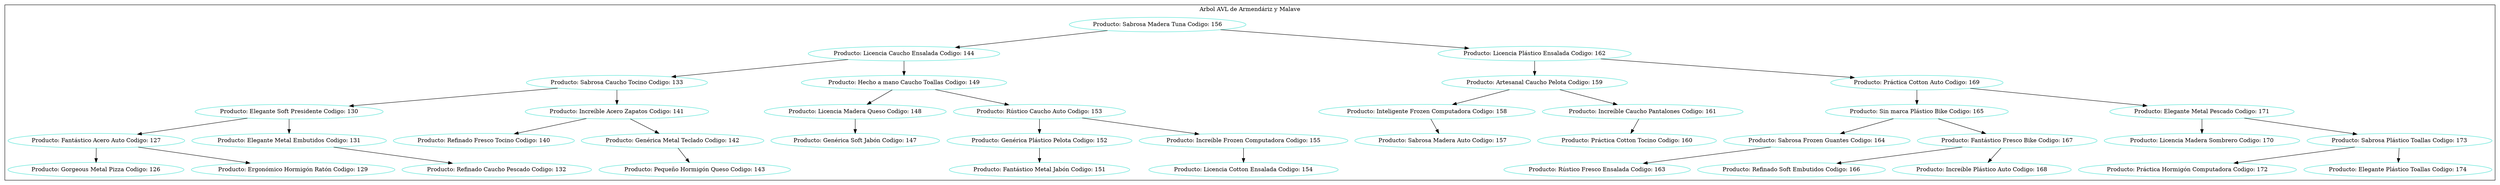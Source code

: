 digraph Hash{
node [color ="turquoise"];
subgraph clusterMarco {label="Arbol AVL de Armendáriz y Malave";color=black;
node[label="Producto: Sabrosa Madera Tuna Codigo: 156"]156;
node[label="Producto: Licencia Caucho Ensalada Codigo: 144"]144;
node[label="Producto: Sabrosa Caucho Tocino Codigo: 133"]133;
node[label="Producto: Elegante Soft Presidente Codigo: 130"]130;
node[label="Producto: Fantástico Acero Auto Codigo: 127"]127;
node[label="Producto: Gorgeous Metal Pizza Codigo: 126"]126;
node[label="Producto: Ergonómico Hormigón Ratón Codigo: 129"]129;
node[label="Producto: Elegante Metal Embutidos Codigo: 131"]131;
node[label="Producto: Refinado Caucho Pescado Codigo: 132"]132;
node[label="Producto: Increíble Acero Zapatos Codigo: 141"]141;
node[label="Producto: Refinado Fresco Tocino Codigo: 140"]140;
node[label="Producto: Genérica Metal Teclado Codigo: 142"]142;
node[label="Producto: Pequeño Hormigón Queso Codigo: 143"]143;
node[label="Producto: Hecho a mano Caucho Toallas Codigo: 149"]149;
node[label="Producto: Licencia Madera Queso Codigo: 148"]148;
node[label="Producto: Genérica Soft Jabón Codigo: 147"]147;
node[label="Producto: Rústico Caucho Auto Codigo: 153"]153;
node[label="Producto: Genérica Plástico Pelota Codigo: 152"]152;
node[label="Producto: Fantástico Metal Jabón Codigo: 151"]151;
node[label="Producto: Increíble Frozen Computadora Codigo: 155"]155;
node[label="Producto: Licencia Cotton Ensalada Codigo: 154"]154;
node[label="Producto: Licencia Plástico Ensalada Codigo: 162"]162;
node[label="Producto: Artesanal Caucho Pelota Codigo: 159"]159;
node[label="Producto: Inteligente Frozen Computadora Codigo: 158"]158;
node[label="Producto: Sabrosa Madera Auto Codigo: 157"]157;
node[label="Producto: Increíble Caucho Pantalones Codigo: 161"]161;
node[label="Producto: Práctica Cotton Tocino Codigo: 160"]160;
node[label="Producto: Práctica Cotton Auto Codigo: 169"]169;
node[label="Producto: Sin marca Plástico Bike Codigo: 165"]165;
node[label="Producto: Sabrosa Frozen Guantes Codigo: 164"]164;
node[label="Producto: Rústico Fresco Ensalada Codigo: 163"]163;
node[label="Producto: Fantástico Fresco Bike Codigo: 167"]167;
node[label="Producto: Refinado Soft Embutidos Codigo: 166"]166;
node[label="Producto: Increíble Plástico Auto Codigo: 168"]168;
node[label="Producto: Elegante Metal Pescado Codigo: 171"]171;
node[label="Producto: Licencia Madera Sombrero Codigo: 170"]170;
node[label="Producto: Sabrosa Plástico Toallas Codigo: 173"]173;
node[label="Producto: Práctica Hormigón Computadora Codigo: 172"]172;
node[label="Producto: Elegante Plástico Toallas Codigo: 174"]174;
127->126;
127->129;
130->127;
131->132;
130->131;
133->130;
141->140;
142->143;
141->142;
133->141;
144->133;
148->147;
149->148;
152->151;
153->152;
155->154;
153->155;
149->153;
144->149;
156->144;
158->157;
159->158;
161->160;
159->161;
162->159;
164->163;
165->164;
167->166;
167->168;
165->167;
169->165;
171->170;
173->172;
173->174;
171->173;
169->171;
162->169;
156->162;
}
}